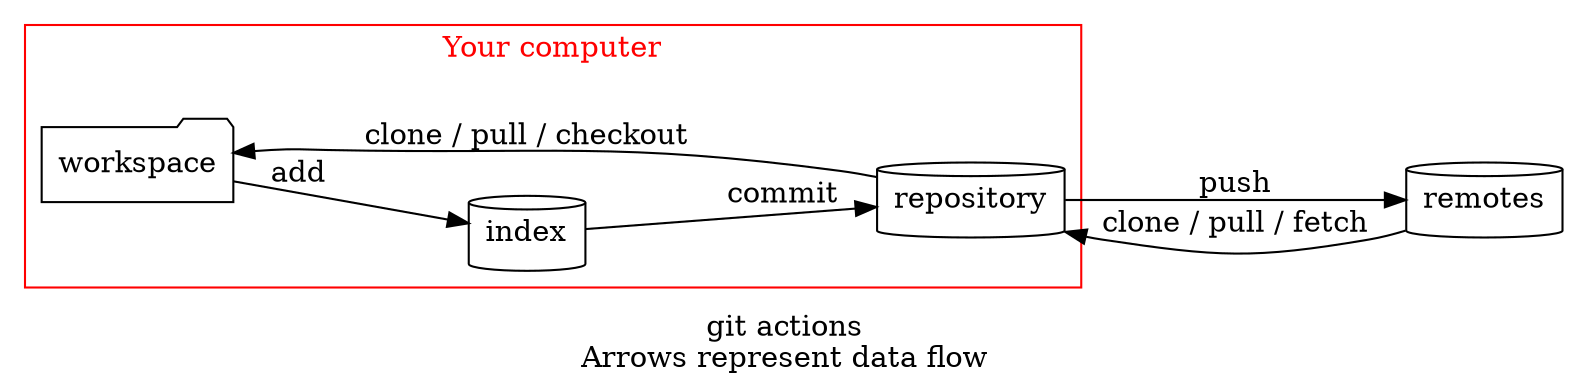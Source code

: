 digraph git {
  rankdir=LR
  label="git actions\nArrows represent data flow"
  subgraph clusterComputer {
    color=red
    fontcolor=red
    label="Your computer"
    workspace [shape=folder]
    index [shape=cylinder]
    repository [shape=cylinder]
  }
  remotes [shape=cylinder]
  workspace -> index [label="add"]
  index -> repository [label="commit"]
  repository -> workspace [label="clone / pull / checkout"]
  repository -> remotes [label="push"]
  remotes -> repository [label="clone / pull / fetch"]
}
